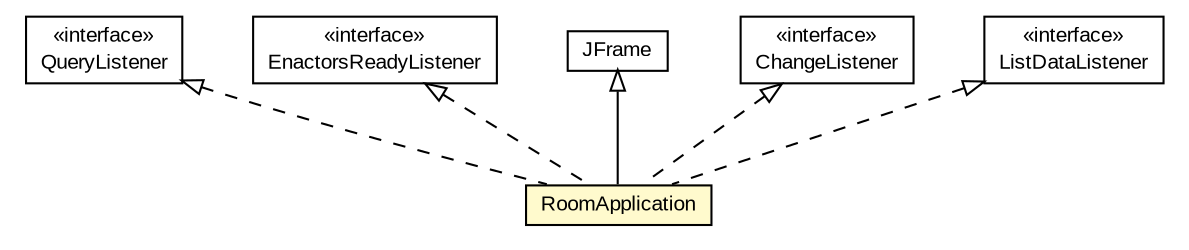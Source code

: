 #!/usr/local/bin/dot
#
# Class diagram 
# Generated by UMLGraph version 5.3 (http://www.umlgraph.org/)
#

digraph G {
	edge [fontname="arial",fontsize=10,labelfontname="arial",labelfontsize=10];
	node [fontname="arial",fontsize=10,shape=plaintext];
	nodesep=0.25;
	ranksep=0.5;
	// context.arch.intelligibility.query.QueryListener
	c138045 [label=<<table title="context.arch.intelligibility.query.QueryListener" border="0" cellborder="1" cellspacing="0" cellpadding="2" port="p" href="../../query/QueryListener.html">
		<tr><td><table border="0" cellspacing="0" cellpadding="1">
<tr><td align="center" balign="center"> &#171;interface&#187; </td></tr>
<tr><td align="center" balign="center"> QueryListener </td></tr>
		</table></td></tr>
		</table>>, fontname="arial", fontcolor="black", fontsize=10.0];
	// context.apps.ContextModel.EnactorsReadyListener
	c138186 [label=<<table title="context.apps.ContextModel.EnactorsReadyListener" border="0" cellborder="1" cellspacing="0" cellpadding="2" port="p" href="../../../../apps/ContextModel.EnactorsReadyListener.html">
		<tr><td><table border="0" cellspacing="0" cellpadding="1">
<tr><td align="center" balign="center"> &#171;interface&#187; </td></tr>
<tr><td align="center" balign="center"> EnactorsReadyListener </td></tr>
		</table></td></tr>
		</table>>, fontname="arial", fontcolor="black", fontsize=10.0];
	// context.arch.intelligibility.apps.roomlight.RoomApplication
	c138305 [label=<<table title="context.arch.intelligibility.apps.roomlight.RoomApplication" border="0" cellborder="1" cellspacing="0" cellpadding="2" port="p" bgcolor="lemonChiffon" href="./RoomApplication.html">
		<tr><td><table border="0" cellspacing="0" cellpadding="1">
<tr><td align="center" balign="center"> RoomApplication </td></tr>
		</table></td></tr>
		</table>>, fontname="arial", fontcolor="black", fontsize=10.0];
	//context.arch.intelligibility.apps.roomlight.RoomApplication extends javax.swing.JFrame
	c138379:p -> c138305:p [dir=back,arrowtail=empty];
	//context.arch.intelligibility.apps.roomlight.RoomApplication implements javax.swing.event.ChangeListener
	c138380:p -> c138305:p [dir=back,arrowtail=empty,style=dashed];
	//context.arch.intelligibility.apps.roomlight.RoomApplication implements javax.swing.event.ListDataListener
	c138381:p -> c138305:p [dir=back,arrowtail=empty,style=dashed];
	//context.arch.intelligibility.apps.roomlight.RoomApplication implements context.apps.ContextModel.EnactorsReadyListener
	c138186:p -> c138305:p [dir=back,arrowtail=empty,style=dashed];
	//context.arch.intelligibility.apps.roomlight.RoomApplication implements context.arch.intelligibility.query.QueryListener
	c138045:p -> c138305:p [dir=back,arrowtail=empty,style=dashed];
	// javax.swing.JFrame
	c138379 [label=<<table title="javax.swing.JFrame" border="0" cellborder="1" cellspacing="0" cellpadding="2" port="p" href="http://java.sun.com/j2se/1.4.2/docs/api/javax/swing/JFrame.html">
		<tr><td><table border="0" cellspacing="0" cellpadding="1">
<tr><td align="center" balign="center"> JFrame </td></tr>
		</table></td></tr>
		</table>>, fontname="arial", fontcolor="black", fontsize=10.0];
	// javax.swing.event.ListDataListener
	c138381 [label=<<table title="javax.swing.event.ListDataListener" border="0" cellborder="1" cellspacing="0" cellpadding="2" port="p" href="http://java.sun.com/j2se/1.4.2/docs/api/javax/swing/event/ListDataListener.html">
		<tr><td><table border="0" cellspacing="0" cellpadding="1">
<tr><td align="center" balign="center"> &#171;interface&#187; </td></tr>
<tr><td align="center" balign="center"> ListDataListener </td></tr>
		</table></td></tr>
		</table>>, fontname="arial", fontcolor="black", fontsize=10.0];
	// javax.swing.event.ChangeListener
	c138380 [label=<<table title="javax.swing.event.ChangeListener" border="0" cellborder="1" cellspacing="0" cellpadding="2" port="p" href="http://java.sun.com/j2se/1.4.2/docs/api/javax/swing/event/ChangeListener.html">
		<tr><td><table border="0" cellspacing="0" cellpadding="1">
<tr><td align="center" balign="center"> &#171;interface&#187; </td></tr>
<tr><td align="center" balign="center"> ChangeListener </td></tr>
		</table></td></tr>
		</table>>, fontname="arial", fontcolor="black", fontsize=10.0];
}

